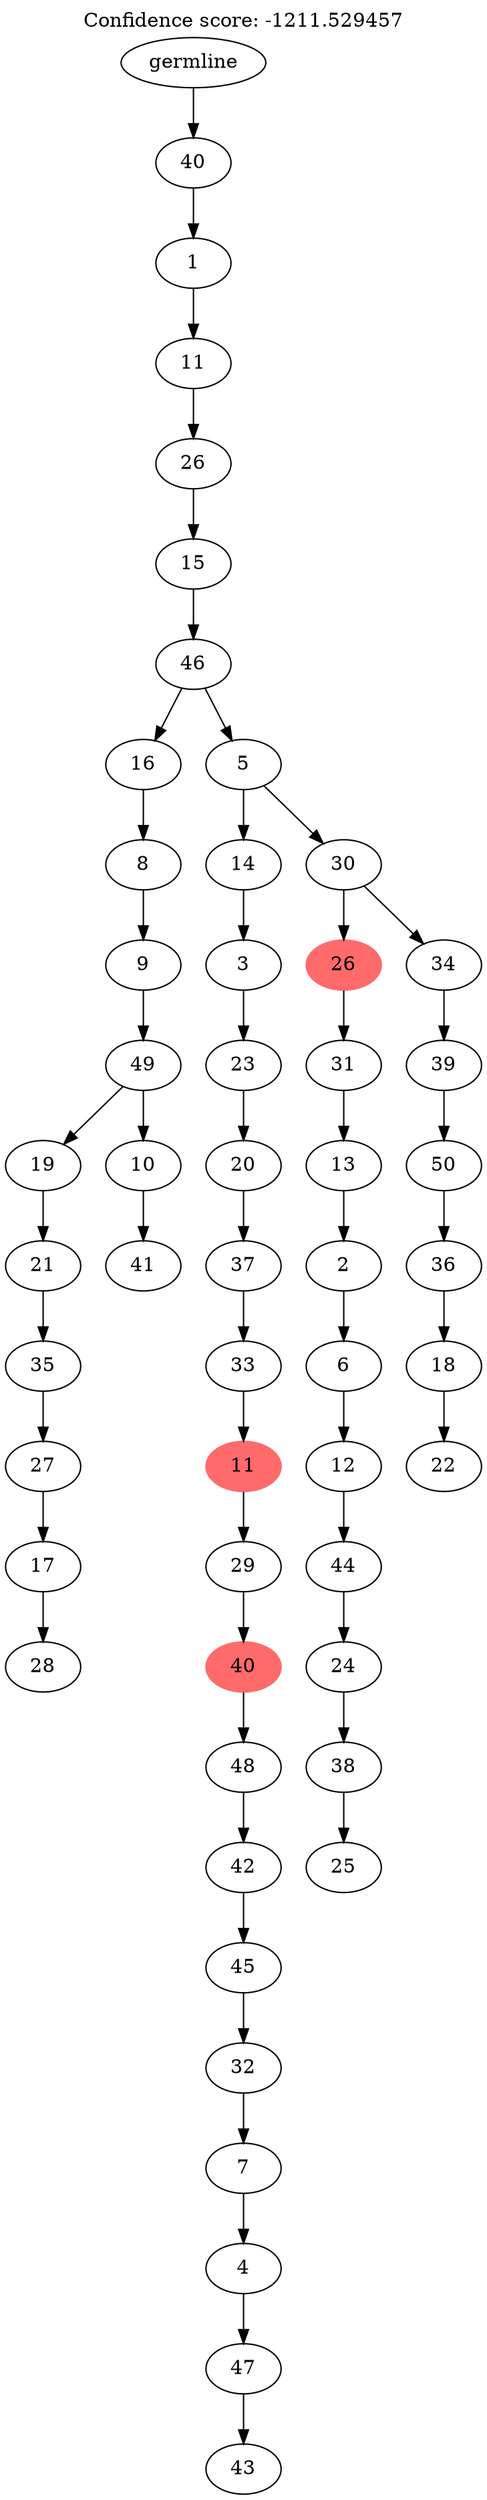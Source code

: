 digraph g {
	"52" -> "53";
	"53" [label="28"];
	"51" -> "52";
	"52" [label="17"];
	"50" -> "51";
	"51" [label="27"];
	"49" -> "50";
	"50" [label="35"];
	"48" -> "49";
	"49" [label="21"];
	"46" -> "47";
	"47" [label="41"];
	"45" -> "46";
	"46" [label="10"];
	"45" -> "48";
	"48" [label="19"];
	"44" -> "45";
	"45" [label="49"];
	"43" -> "44";
	"44" [label="9"];
	"42" -> "43";
	"43" [label="8"];
	"40" -> "41";
	"41" [label="43"];
	"39" -> "40";
	"40" [label="47"];
	"38" -> "39";
	"39" [label="4"];
	"37" -> "38";
	"38" [label="7"];
	"36" -> "37";
	"37" [label="32"];
	"35" -> "36";
	"36" [label="45"];
	"34" -> "35";
	"35" [label="42"];
	"33" -> "34";
	"34" [label="48"];
	"32" -> "33";
	"33" [color=indianred1, style=filled, label="40"];
	"31" -> "32";
	"32" [label="29"];
	"30" -> "31";
	"31" [color=indianred1, style=filled, label="11"];
	"29" -> "30";
	"30" [label="33"];
	"28" -> "29";
	"29" [label="37"];
	"27" -> "28";
	"28" [label="20"];
	"26" -> "27";
	"27" [label="23"];
	"25" -> "26";
	"26" [label="3"];
	"23" -> "24";
	"24" [label="25"];
	"22" -> "23";
	"23" [label="38"];
	"21" -> "22";
	"22" [label="24"];
	"20" -> "21";
	"21" [label="44"];
	"19" -> "20";
	"20" [label="12"];
	"18" -> "19";
	"19" [label="6"];
	"17" -> "18";
	"18" [label="2"];
	"16" -> "17";
	"17" [label="13"];
	"15" -> "16";
	"16" [label="31"];
	"13" -> "14";
	"14" [label="22"];
	"12" -> "13";
	"13" [label="18"];
	"11" -> "12";
	"12" [label="36"];
	"10" -> "11";
	"11" [label="50"];
	"9" -> "10";
	"10" [label="39"];
	"8" -> "9";
	"9" [label="34"];
	"8" -> "15";
	"15" [color=indianred1, style=filled, label="26"];
	"7" -> "8";
	"8" [label="30"];
	"7" -> "25";
	"25" [label="14"];
	"6" -> "7";
	"7" [label="5"];
	"6" -> "42";
	"42" [label="16"];
	"5" -> "6";
	"6" [label="46"];
	"4" -> "5";
	"5" [label="15"];
	"3" -> "4";
	"4" [label="26"];
	"2" -> "3";
	"3" [label="11"];
	"1" -> "2";
	"2" [label="1"];
	"0" -> "1";
	"1" [label="40"];
	"0" [label="germline"];
	labelloc="t";
	label="Confidence score: -1211.529457";
}
